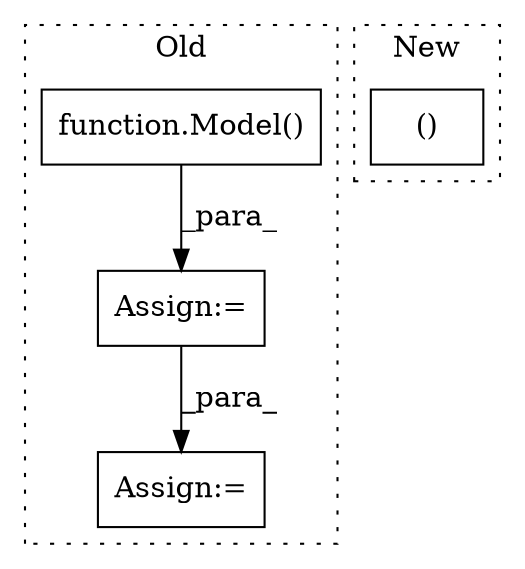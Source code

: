 digraph G {
subgraph cluster0 {
1 [label="function.Model()" a="75" s="2532" l="138" shape="box"];
3 [label="Assign:=" a="68" s="2896" l="3" shape="box"];
4 [label="Assign:=" a="68" s="2529" l="3" shape="box"];
label = "Old";
style="dotted";
}
subgraph cluster1 {
2 [label="()" a="54" s="513" l="11" shape="box"];
label = "New";
style="dotted";
}
1 -> 4 [label="_para_"];
4 -> 3 [label="_para_"];
}